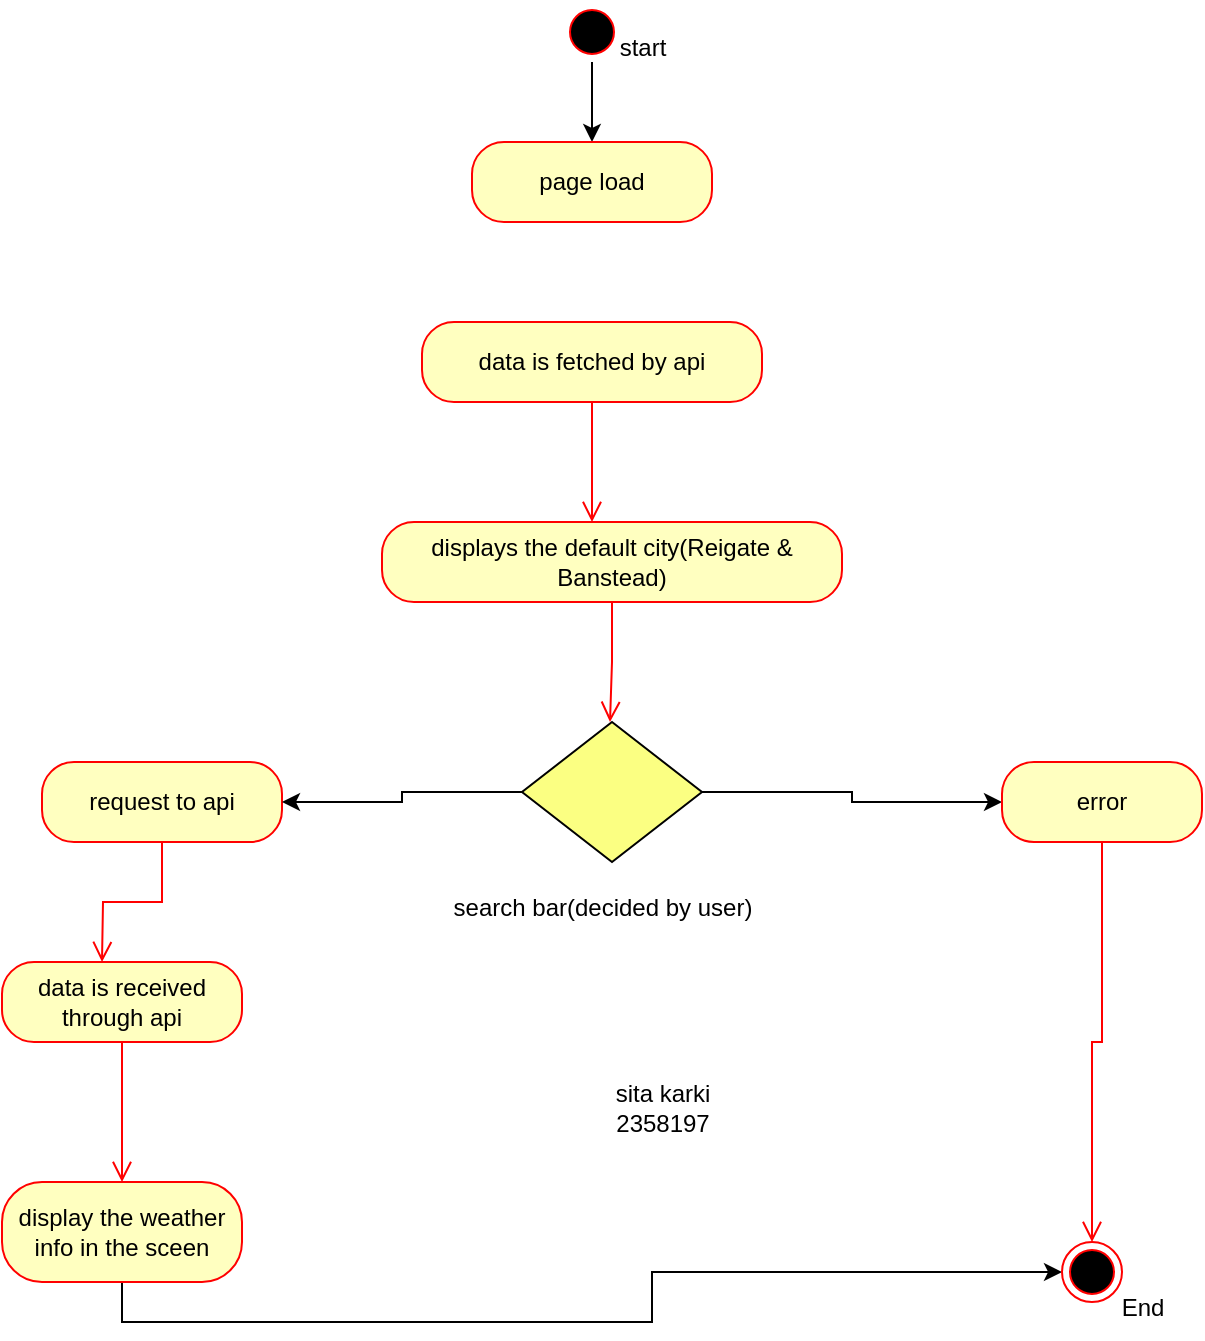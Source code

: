 <mxfile version="21.6.2" type="device">
  <diagram name="Page-1" id="aT2LgdTPgBoh8SLEcqav">
    <mxGraphModel dx="1050" dy="581" grid="1" gridSize="10" guides="1" tooltips="1" connect="1" arrows="1" fold="1" page="1" pageScale="1" pageWidth="827" pageHeight="1169" math="0" shadow="0">
      <root>
        <mxCell id="0" />
        <mxCell id="1" parent="0" />
        <mxCell id="-DHRdyFqCkiw1h7sbN11-4" style="edgeStyle=orthogonalEdgeStyle;rounded=0;orthogonalLoop=1;jettySize=auto;html=1;" parent="1" source="-DHRdyFqCkiw1h7sbN11-2" target="-DHRdyFqCkiw1h7sbN11-5" edge="1">
          <mxGeometry relative="1" as="geometry">
            <mxPoint x="405" y="160" as="targetPoint" />
          </mxGeometry>
        </mxCell>
        <mxCell id="-DHRdyFqCkiw1h7sbN11-2" value="" style="ellipse;html=1;shape=startState;fillColor=#000000;strokeColor=#ff0000;" parent="1" vertex="1">
          <mxGeometry x="390" y="70" width="30" height="30" as="geometry" />
        </mxCell>
        <mxCell id="-DHRdyFqCkiw1h7sbN11-5" value="page load" style="rounded=1;whiteSpace=wrap;html=1;arcSize=40;fontColor=#000000;fillColor=#ffffc0;strokeColor=#ff0000;" parent="1" vertex="1">
          <mxGeometry x="345" y="140" width="120" height="40" as="geometry" />
        </mxCell>
        <mxCell id="-DHRdyFqCkiw1h7sbN11-6" value="data is fetched by api" style="rounded=1;whiteSpace=wrap;html=1;arcSize=40;fontColor=#000000;fillColor=#ffffc0;strokeColor=#ff0000;" parent="1" vertex="1">
          <mxGeometry x="320" y="230" width="170" height="40" as="geometry" />
        </mxCell>
        <mxCell id="-DHRdyFqCkiw1h7sbN11-7" value="" style="edgeStyle=orthogonalEdgeStyle;html=1;verticalAlign=bottom;endArrow=open;endSize=8;strokeColor=#ff0000;rounded=0;" parent="1" source="-DHRdyFqCkiw1h7sbN11-6" edge="1">
          <mxGeometry relative="1" as="geometry">
            <mxPoint x="405" y="330" as="targetPoint" />
          </mxGeometry>
        </mxCell>
        <mxCell id="-DHRdyFqCkiw1h7sbN11-8" value="displays the default city(Reigate &amp;amp; Banstead)" style="rounded=1;whiteSpace=wrap;html=1;arcSize=40;fontColor=#000000;fillColor=#ffffc0;strokeColor=#ff0000;" parent="1" vertex="1">
          <mxGeometry x="300" y="330" width="230" height="40" as="geometry" />
        </mxCell>
        <mxCell id="-DHRdyFqCkiw1h7sbN11-9" value="" style="edgeStyle=orthogonalEdgeStyle;html=1;verticalAlign=bottom;endArrow=open;endSize=8;strokeColor=#ff0000;rounded=0;" parent="1" source="-DHRdyFqCkiw1h7sbN11-8" edge="1">
          <mxGeometry relative="1" as="geometry">
            <mxPoint x="414" y="430" as="targetPoint" />
          </mxGeometry>
        </mxCell>
        <mxCell id="-DHRdyFqCkiw1h7sbN11-11" value="search bar(decided by user)" style="text;html=1;align=center;verticalAlign=middle;resizable=0;points=[];autosize=1;strokeColor=none;fillColor=none;" parent="1" vertex="1">
          <mxGeometry x="325" y="508" width="170" height="30" as="geometry" />
        </mxCell>
        <mxCell id="-DHRdyFqCkiw1h7sbN11-14" value="request to api" style="rounded=1;whiteSpace=wrap;html=1;arcSize=40;fontColor=#000000;fillColor=#ffffc0;strokeColor=#ff0000;" parent="1" vertex="1">
          <mxGeometry x="130" y="450" width="120" height="40" as="geometry" />
        </mxCell>
        <mxCell id="-DHRdyFqCkiw1h7sbN11-15" value="" style="edgeStyle=orthogonalEdgeStyle;html=1;verticalAlign=bottom;endArrow=open;endSize=8;strokeColor=#ff0000;rounded=0;" parent="1" source="-DHRdyFqCkiw1h7sbN11-14" edge="1">
          <mxGeometry relative="1" as="geometry">
            <mxPoint x="160" y="550" as="targetPoint" />
          </mxGeometry>
        </mxCell>
        <mxCell id="-DHRdyFqCkiw1h7sbN11-16" value="data is received through api" style="rounded=1;whiteSpace=wrap;html=1;arcSize=40;fontColor=#000000;fillColor=#ffffc0;strokeColor=#ff0000;" parent="1" vertex="1">
          <mxGeometry x="110" y="550" width="120" height="40" as="geometry" />
        </mxCell>
        <mxCell id="-DHRdyFqCkiw1h7sbN11-17" value="" style="edgeStyle=orthogonalEdgeStyle;html=1;verticalAlign=bottom;endArrow=open;endSize=8;strokeColor=#ff0000;rounded=0;entryX=0.5;entryY=0;entryDx=0;entryDy=0;" parent="1" source="-DHRdyFqCkiw1h7sbN11-16" target="-DHRdyFqCkiw1h7sbN11-18" edge="1">
          <mxGeometry relative="1" as="geometry">
            <mxPoint x="170" y="650" as="targetPoint" />
          </mxGeometry>
        </mxCell>
        <mxCell id="-DHRdyFqCkiw1h7sbN11-30" style="edgeStyle=orthogonalEdgeStyle;rounded=0;orthogonalLoop=1;jettySize=auto;html=1;exitX=0.5;exitY=1;exitDx=0;exitDy=0;entryX=0;entryY=0.5;entryDx=0;entryDy=0;" parent="1" source="-DHRdyFqCkiw1h7sbN11-18" target="-DHRdyFqCkiw1h7sbN11-29" edge="1">
          <mxGeometry relative="1" as="geometry" />
        </mxCell>
        <mxCell id="-DHRdyFqCkiw1h7sbN11-18" value="display the weather info in the sceen" style="rounded=1;whiteSpace=wrap;html=1;arcSize=40;fontColor=#000000;fillColor=#ffffc0;strokeColor=#ff0000;" parent="1" vertex="1">
          <mxGeometry x="110" y="660" width="120" height="50" as="geometry" />
        </mxCell>
        <mxCell id="-DHRdyFqCkiw1h7sbN11-26" style="edgeStyle=orthogonalEdgeStyle;rounded=0;orthogonalLoop=1;jettySize=auto;html=1;exitX=0;exitY=0.5;exitDx=0;exitDy=0;entryX=1;entryY=0.5;entryDx=0;entryDy=0;" parent="1" source="-DHRdyFqCkiw1h7sbN11-20" target="-DHRdyFqCkiw1h7sbN11-14" edge="1">
          <mxGeometry relative="1" as="geometry" />
        </mxCell>
        <mxCell id="-DHRdyFqCkiw1h7sbN11-31" style="edgeStyle=orthogonalEdgeStyle;rounded=0;orthogonalLoop=1;jettySize=auto;html=1;exitX=1;exitY=0.5;exitDx=0;exitDy=0;entryX=0;entryY=0.5;entryDx=0;entryDy=0;" parent="1" source="-DHRdyFqCkiw1h7sbN11-20" target="-DHRdyFqCkiw1h7sbN11-27" edge="1">
          <mxGeometry relative="1" as="geometry" />
        </mxCell>
        <mxCell id="-DHRdyFqCkiw1h7sbN11-20" value="" style="rhombus;fillColor=#FBFF82;" parent="1" vertex="1">
          <mxGeometry x="370" y="430" width="90" height="70" as="geometry" />
        </mxCell>
        <mxCell id="-DHRdyFqCkiw1h7sbN11-27" value="error" style="rounded=1;whiteSpace=wrap;html=1;arcSize=40;fontColor=#000000;fillColor=#ffffc0;strokeColor=#ff0000;" parent="1" vertex="1">
          <mxGeometry x="610" y="450" width="100" height="40" as="geometry" />
        </mxCell>
        <mxCell id="-DHRdyFqCkiw1h7sbN11-28" value="" style="edgeStyle=orthogonalEdgeStyle;html=1;verticalAlign=bottom;endArrow=open;endSize=8;strokeColor=#ff0000;rounded=0;entryX=0.5;entryY=0;entryDx=0;entryDy=0;" parent="1" source="-DHRdyFqCkiw1h7sbN11-27" target="-DHRdyFqCkiw1h7sbN11-29" edge="1">
          <mxGeometry relative="1" as="geometry">
            <mxPoint x="650" y="550" as="targetPoint" />
          </mxGeometry>
        </mxCell>
        <mxCell id="-DHRdyFqCkiw1h7sbN11-29" value="" style="ellipse;html=1;shape=endState;fillColor=#000000;strokeColor=#ff0000;" parent="1" vertex="1">
          <mxGeometry x="640" y="690" width="30" height="30" as="geometry" />
        </mxCell>
        <mxCell id="-DHRdyFqCkiw1h7sbN11-32" value="End" style="text;html=1;align=center;verticalAlign=middle;resizable=0;points=[];autosize=1;strokeColor=none;fillColor=none;" parent="1" vertex="1">
          <mxGeometry x="660" y="708" width="40" height="30" as="geometry" />
        </mxCell>
        <mxCell id="-DHRdyFqCkiw1h7sbN11-33" value="start" style="text;html=1;align=center;verticalAlign=middle;resizable=0;points=[];autosize=1;strokeColor=none;fillColor=none;" parent="1" vertex="1">
          <mxGeometry x="405" y="78" width="50" height="30" as="geometry" />
        </mxCell>
        <mxCell id="kg-w6DMaatekJpv0vUaN-1" value="sita karki&lt;br&gt;2358197" style="text;html=1;align=center;verticalAlign=middle;resizable=0;points=[];autosize=1;strokeColor=none;fillColor=none;" vertex="1" parent="1">
          <mxGeometry x="405" y="603" width="70" height="40" as="geometry" />
        </mxCell>
      </root>
    </mxGraphModel>
  </diagram>
</mxfile>
